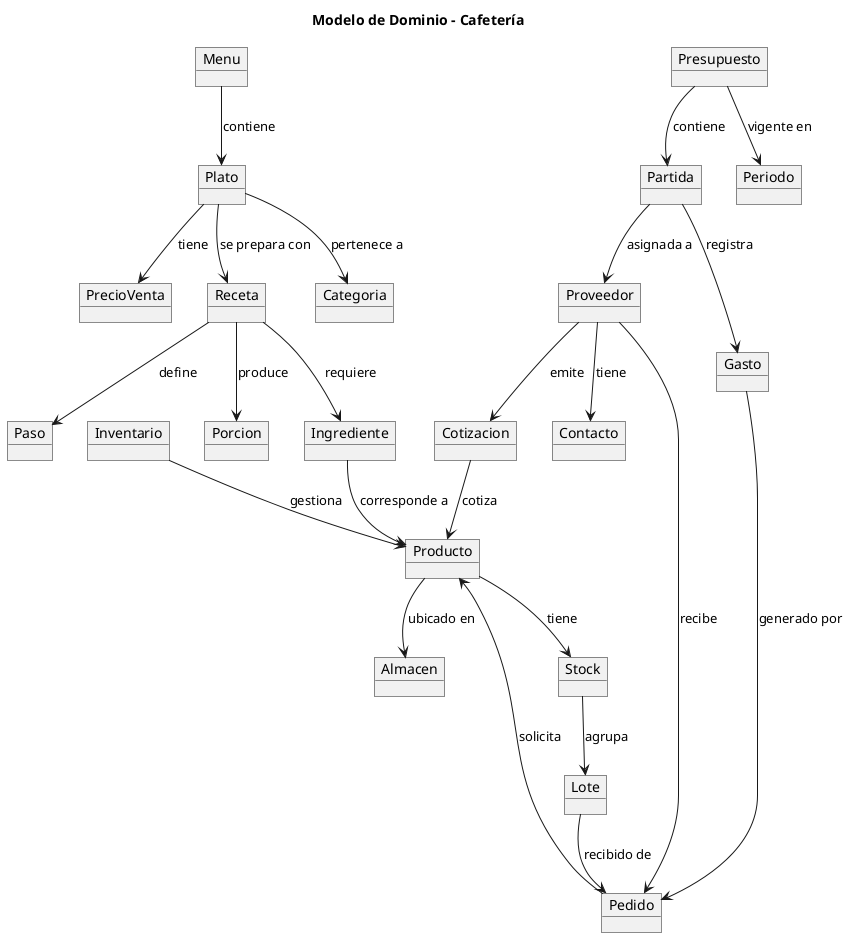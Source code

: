 @startuml
title Modelo de Dominio - Cafetería

' Dominio de MENU
object Menu
object Plato
object Categoria
object PrecioVenta

Menu --> Plato : contiene
Plato --> Categoria : pertenece a
Plato --> PrecioVenta : tiene

' Dominio de RECETA
object Receta
object Ingrediente
object Paso
object Porcion

Receta --> Ingrediente : requiere
Receta --> Paso : define
Receta --> Porcion : produce

' Dominio de INVENTARIO
object Inventario
object Producto
object Stock
object Lote
object Almacen

Inventario --> Producto : gestiona
Producto --> Stock : tiene
Stock --> Lote : agrupa
Producto --> Almacen : ubicado en

' Dominio de PROVEEDOR
object Proveedor
object Contacto
object Pedido
object Cotizacion

Proveedor --> Contacto : tiene
Proveedor --> Pedido : recibe
Proveedor --> Cotizacion : emite

' Dominio de PRESUPUESTO
object Presupuesto
object Partida
object Gasto
object Periodo

Presupuesto --> Partida : contiene
Partida --> Gasto : registra
Presupuesto --> Periodo : vigente en

' RELACIONES ENTRE DOMINIOS
Plato --> Receta : se prepara con
Ingrediente --> Producto : corresponde a
Pedido --> Producto : solicita
Cotizacion --> Producto : cotiza
Gasto --> Pedido : generado por
Partida --> Proveedor : asignada a
Lote --> Pedido : recibido de

@enduml